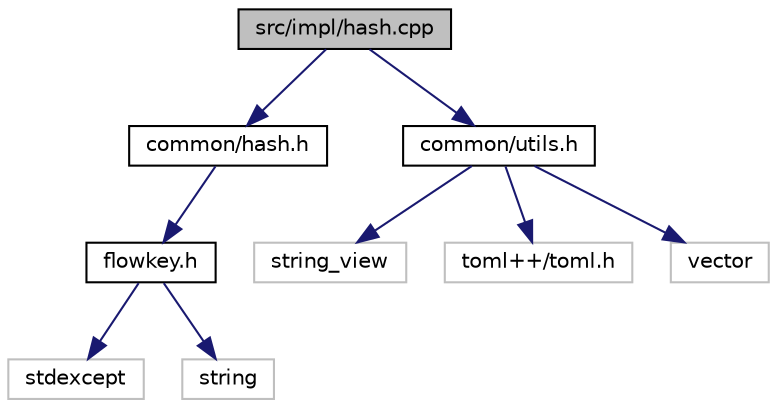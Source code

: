 digraph "src/impl/hash.cpp"
{
 // LATEX_PDF_SIZE
  edge [fontname="Helvetica",fontsize="10",labelfontname="Helvetica",labelfontsize="10"];
  node [fontname="Helvetica",fontsize="10",shape=record];
  Node1 [label="src/impl/hash.cpp",height=0.2,width=0.4,color="black", fillcolor="grey75", style="filled", fontcolor="black",tooltip="Implementation of hashing classes."];
  Node1 -> Node2 [color="midnightblue",fontsize="10",style="solid",fontname="Helvetica"];
  Node2 [label="common/hash.h",height=0.2,width=0.4,color="black", fillcolor="white", style="filled",URL="$hash_8h.html",tooltip="Warehouse of hashing classes."];
  Node2 -> Node3 [color="midnightblue",fontsize="10",style="solid",fontname="Helvetica"];
  Node3 [label="flowkey.h",height=0.2,width=0.4,color="black", fillcolor="white", style="filled",URL="$flowkey_8h.html",tooltip="Template of flowkeys."];
  Node3 -> Node4 [color="midnightblue",fontsize="10",style="solid",fontname="Helvetica"];
  Node4 [label="stdexcept",height=0.2,width=0.4,color="grey75", fillcolor="white", style="filled",tooltip=" "];
  Node3 -> Node5 [color="midnightblue",fontsize="10",style="solid",fontname="Helvetica"];
  Node5 [label="string",height=0.2,width=0.4,color="grey75", fillcolor="white", style="filled",tooltip=" "];
  Node1 -> Node6 [color="midnightblue",fontsize="10",style="solid",fontname="Helvetica"];
  Node6 [label="common/utils.h",height=0.2,width=0.4,color="black", fillcolor="white", style="filled",URL="$utils_8h.html",tooltip="Some utils."];
  Node6 -> Node7 [color="midnightblue",fontsize="10",style="solid",fontname="Helvetica"];
  Node7 [label="string_view",height=0.2,width=0.4,color="grey75", fillcolor="white", style="filled",tooltip=" "];
  Node6 -> Node8 [color="midnightblue",fontsize="10",style="solid",fontname="Helvetica"];
  Node8 [label="toml++/toml.h",height=0.2,width=0.4,color="grey75", fillcolor="white", style="filled",tooltip=" "];
  Node6 -> Node9 [color="midnightblue",fontsize="10",style="solid",fontname="Helvetica"];
  Node9 [label="vector",height=0.2,width=0.4,color="grey75", fillcolor="white", style="filled",tooltip=" "];
}

